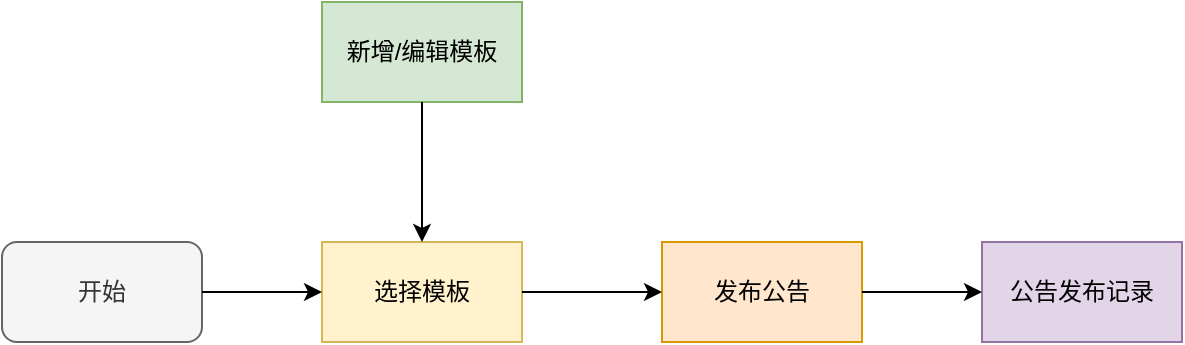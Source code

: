 <mxfile version="15.7.3" type="github">
  <diagram id="hCwzUeo3Vxdz24-weV1R" name="第 1 页">
    <mxGraphModel dx="1422" dy="762" grid="1" gridSize="10" guides="1" tooltips="1" connect="1" arrows="1" fold="1" page="1" pageScale="1" pageWidth="827" pageHeight="1169" math="0" shadow="0">
      <root>
        <mxCell id="0" />
        <mxCell id="1" parent="0" />
        <mxCell id="_rcWpWvEHpEqDDZf0fPB-1" value="新增/编辑模板" style="rounded=0;whiteSpace=wrap;html=1;fillColor=#d5e8d4;strokeColor=#82b366;" vertex="1" parent="1">
          <mxGeometry x="220" y="340" width="100" height="50" as="geometry" />
        </mxCell>
        <mxCell id="_rcWpWvEHpEqDDZf0fPB-2" value="发布公告" style="rounded=0;whiteSpace=wrap;html=1;fillColor=#ffe6cc;strokeColor=#d79b00;" vertex="1" parent="1">
          <mxGeometry x="390" y="460" width="100" height="50" as="geometry" />
        </mxCell>
        <mxCell id="_rcWpWvEHpEqDDZf0fPB-3" value="开始" style="rounded=1;whiteSpace=wrap;html=1;fillColor=#f5f5f5;fontColor=#333333;strokeColor=#666666;" vertex="1" parent="1">
          <mxGeometry x="60" y="460" width="100" height="50" as="geometry" />
        </mxCell>
        <mxCell id="_rcWpWvEHpEqDDZf0fPB-4" value="选择模板" style="rounded=0;whiteSpace=wrap;html=1;fillColor=#fff2cc;strokeColor=#d6b656;" vertex="1" parent="1">
          <mxGeometry x="220" y="460" width="100" height="50" as="geometry" />
        </mxCell>
        <mxCell id="_rcWpWvEHpEqDDZf0fPB-5" value="" style="endArrow=classic;html=1;rounded=0;exitX=1;exitY=0.5;exitDx=0;exitDy=0;entryX=0;entryY=0.5;entryDx=0;entryDy=0;" edge="1" parent="1" source="_rcWpWvEHpEqDDZf0fPB-3" target="_rcWpWvEHpEqDDZf0fPB-4">
          <mxGeometry width="50" height="50" relative="1" as="geometry">
            <mxPoint x="200" y="590" as="sourcePoint" />
            <mxPoint x="250" y="540" as="targetPoint" />
          </mxGeometry>
        </mxCell>
        <mxCell id="_rcWpWvEHpEqDDZf0fPB-6" value="" style="endArrow=classic;html=1;rounded=0;exitX=0.5;exitY=1;exitDx=0;exitDy=0;" edge="1" parent="1" source="_rcWpWvEHpEqDDZf0fPB-1" target="_rcWpWvEHpEqDDZf0fPB-4">
          <mxGeometry width="50" height="50" relative="1" as="geometry">
            <mxPoint x="330" y="640" as="sourcePoint" />
            <mxPoint x="380" y="590" as="targetPoint" />
          </mxGeometry>
        </mxCell>
        <mxCell id="_rcWpWvEHpEqDDZf0fPB-7" value="" style="endArrow=classic;html=1;rounded=0;exitX=1;exitY=0.5;exitDx=0;exitDy=0;" edge="1" parent="1" source="_rcWpWvEHpEqDDZf0fPB-4" target="_rcWpWvEHpEqDDZf0fPB-2">
          <mxGeometry width="50" height="50" relative="1" as="geometry">
            <mxPoint x="440" y="650" as="sourcePoint" />
            <mxPoint x="490" y="600" as="targetPoint" />
          </mxGeometry>
        </mxCell>
        <mxCell id="_rcWpWvEHpEqDDZf0fPB-8" value="公告发布记录" style="rounded=0;whiteSpace=wrap;html=1;fillColor=#e1d5e7;strokeColor=#9673a6;" vertex="1" parent="1">
          <mxGeometry x="550" y="460" width="100" height="50" as="geometry" />
        </mxCell>
        <mxCell id="_rcWpWvEHpEqDDZf0fPB-9" value="" style="endArrow=classic;html=1;rounded=0;exitX=1;exitY=0.5;exitDx=0;exitDy=0;entryX=0;entryY=0.5;entryDx=0;entryDy=0;" edge="1" parent="1" source="_rcWpWvEHpEqDDZf0fPB-2" target="_rcWpWvEHpEqDDZf0fPB-8">
          <mxGeometry width="50" height="50" relative="1" as="geometry">
            <mxPoint x="660" y="610" as="sourcePoint" />
            <mxPoint x="710" y="560" as="targetPoint" />
          </mxGeometry>
        </mxCell>
      </root>
    </mxGraphModel>
  </diagram>
</mxfile>
